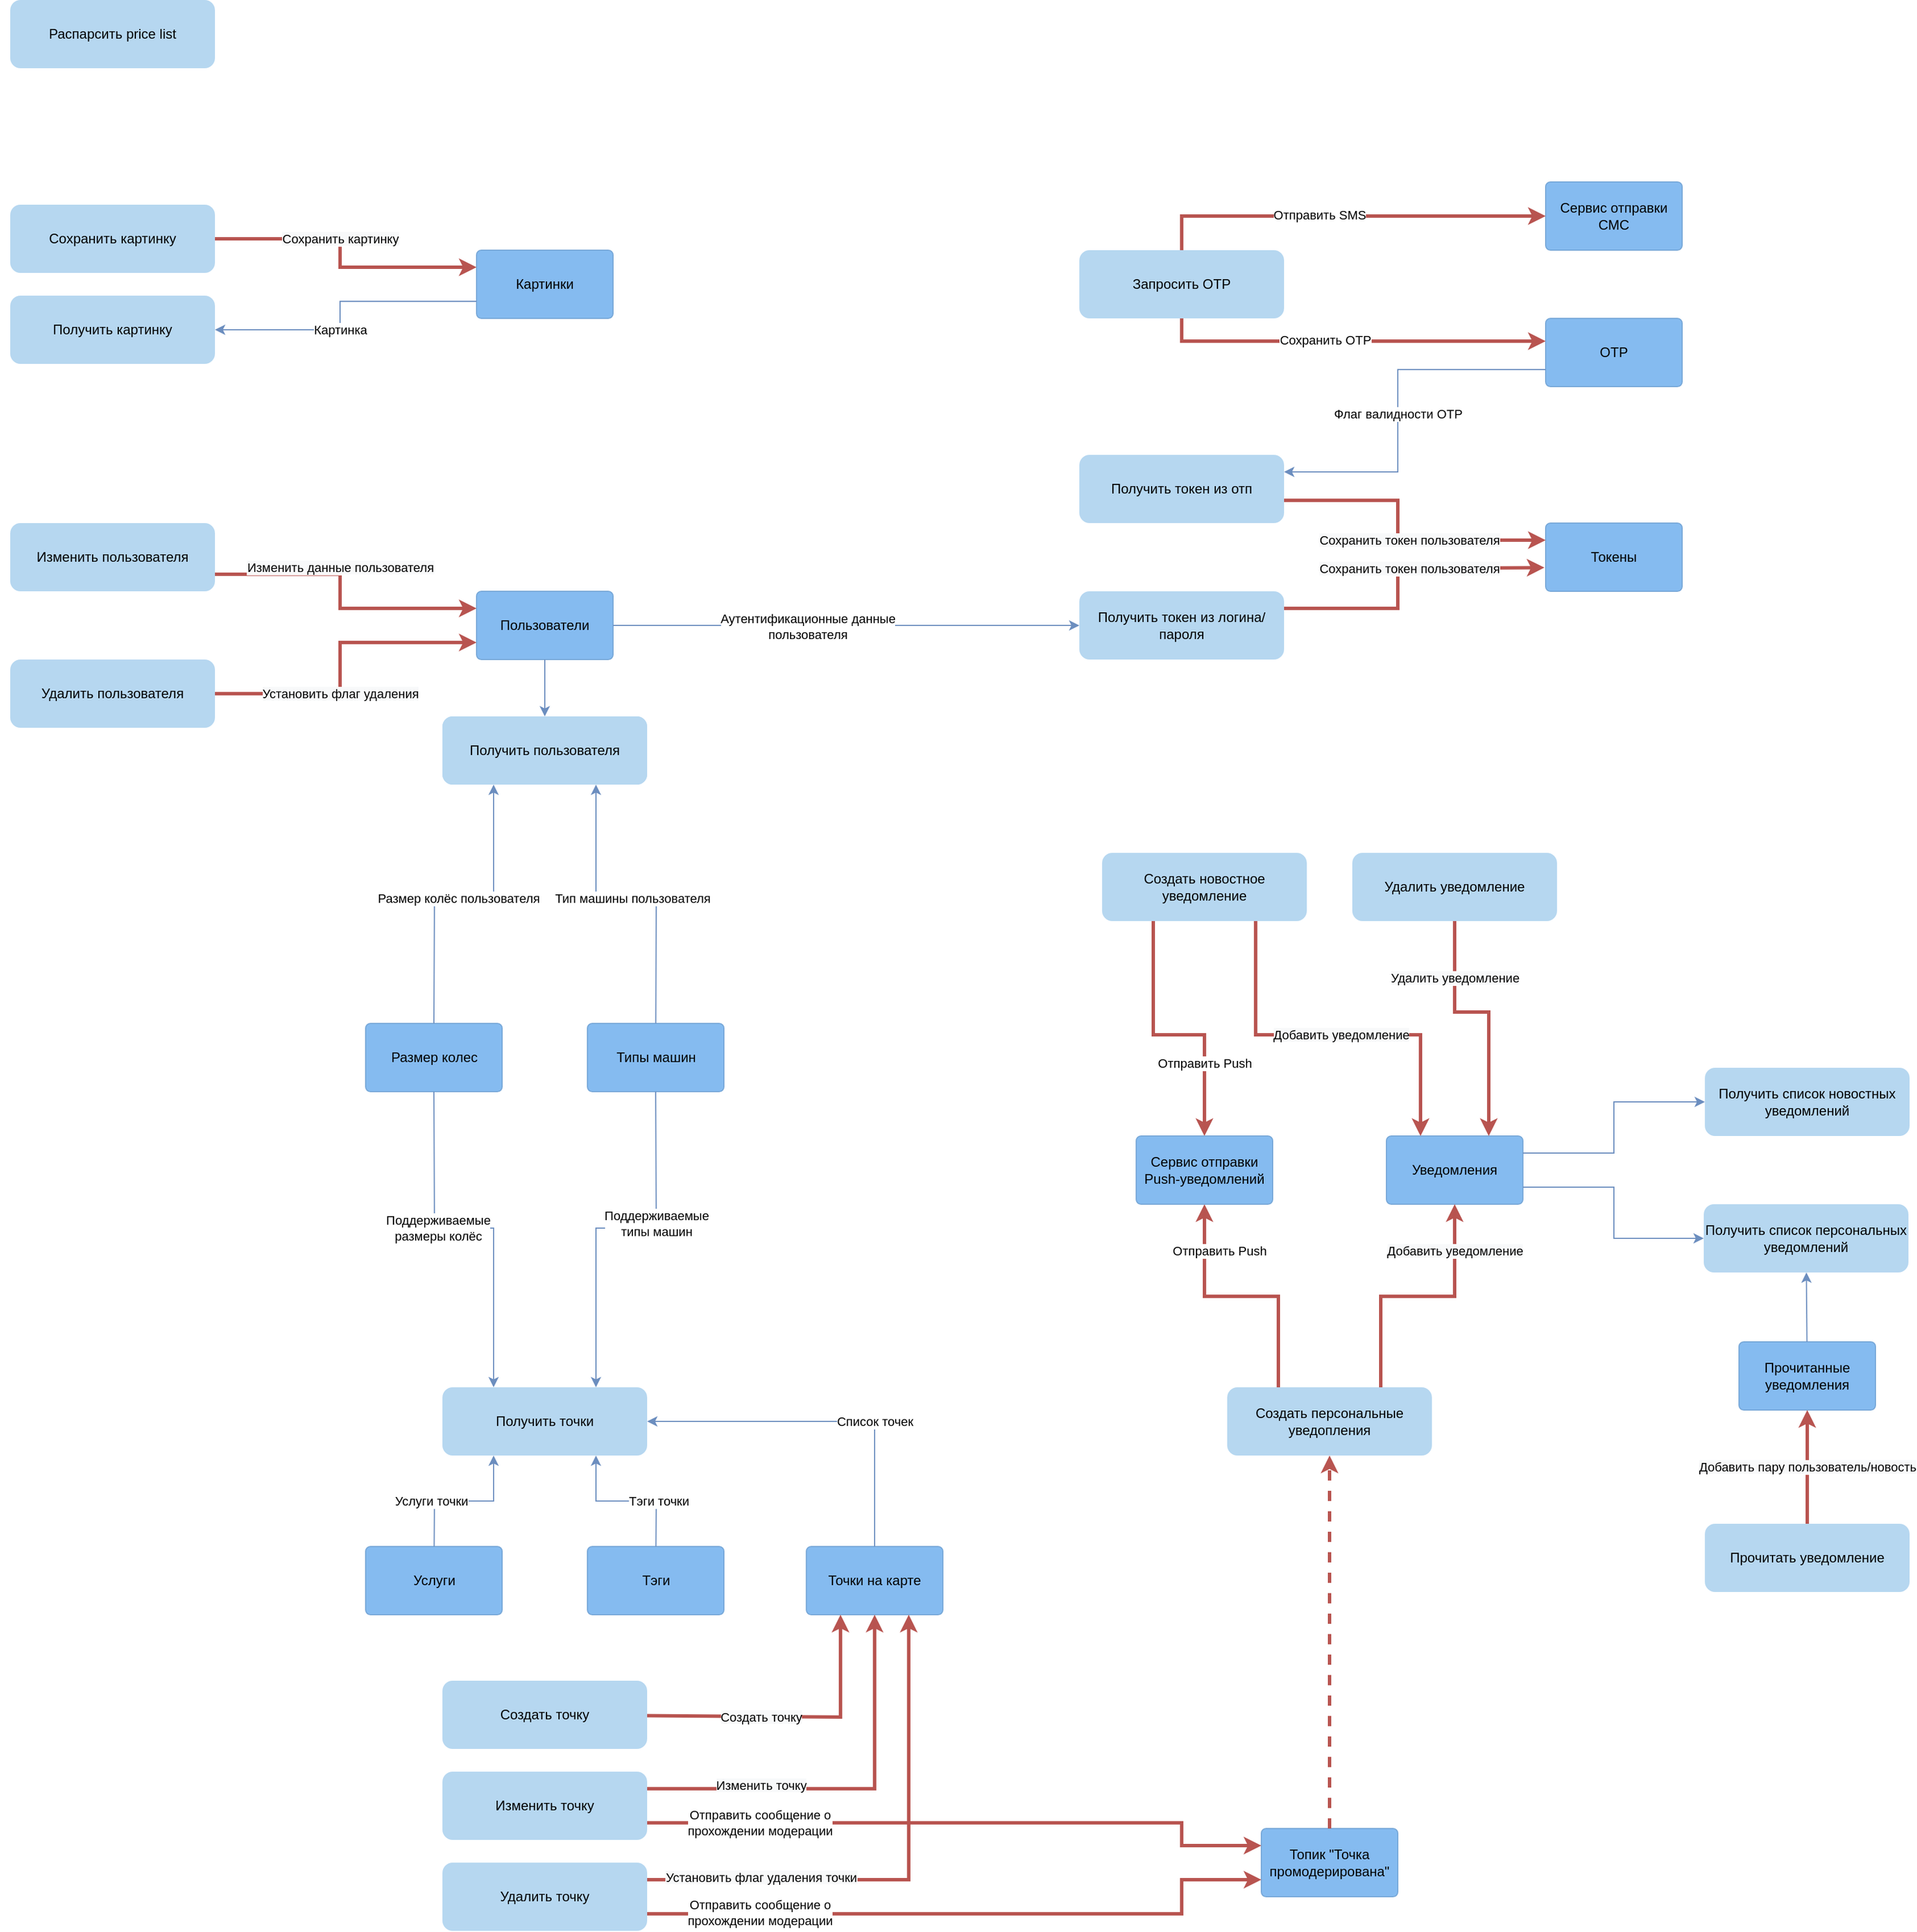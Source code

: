 <mxfile version="20.3.0" type="device"><diagram id="E7AB7ljxwLse2EsUFa52" name="Страница 1"><mxGraphModel dx="6538" dy="2740" grid="1" gridSize="10" guides="1" tooltips="1" connect="1" arrows="1" fold="1" page="1" pageScale="1" pageWidth="827" pageHeight="1169" math="0" shadow="0"><root><mxCell id="0"/><mxCell id="1" parent="0"/><mxCell id="oR07n0IeYCTaNdoqmX2g-3" value="Размер колес" style="rounded=1;whiteSpace=wrap;html=1;fillColor=#85bbf0;strokeColor=#78a8d8;fontColor=#000000;labelBackgroundColor=none;arcSize=7;" parent="1" vertex="1"><mxGeometry x="812.5" y="1540" width="120" height="60" as="geometry"/></mxCell><mxCell id="oR07n0IeYCTaNdoqmX2g-4" value="Тэги" style="rounded=1;whiteSpace=wrap;html=1;fillColor=#85bbf0;strokeColor=#78a8d8;fontColor=#000000;labelBackgroundColor=none;arcSize=7;" parent="1" vertex="1"><mxGeometry x="1007.5" y="2000" width="120" height="60" as="geometry"/></mxCell><mxCell id="oR07n0IeYCTaNdoqmX2g-5" value="Услуги" style="rounded=1;whiteSpace=wrap;html=1;fillColor=#85bbf0;strokeColor=#78a8d8;fontColor=#000000;labelBackgroundColor=none;arcSize=7;" parent="1" vertex="1"><mxGeometry x="812.5" y="2000" width="120" height="60" as="geometry"/></mxCell><mxCell id="oR07n0IeYCTaNdoqmX2g-6" value="Типы машин" style="rounded=1;whiteSpace=wrap;html=1;fillColor=#85bbf0;strokeColor=#78a8d8;fontColor=#000000;labelBackgroundColor=none;arcSize=7;" parent="1" vertex="1"><mxGeometry x="1007.5" y="1540" width="120" height="60" as="geometry"/></mxCell><mxCell id="oR07n0IeYCTaNdoqmX2g-7" value="Уведомления" style="rounded=1;whiteSpace=wrap;html=1;fillColor=#85bbf0;strokeColor=#78a8d8;fontColor=#000000;labelBackgroundColor=none;arcSize=7;" parent="1" vertex="1"><mxGeometry x="1710" y="1639" width="120" height="60" as="geometry"/></mxCell><mxCell id="oR07n0IeYCTaNdoqmX2g-8" value="Картинки" style="rounded=1;whiteSpace=wrap;html=1;fillColor=#85bbf0;strokeColor=#78a8d8;fontColor=#000000;labelBackgroundColor=none;arcSize=7;" parent="1" vertex="1"><mxGeometry x="910" y="860" width="120" height="60" as="geometry"/></mxCell><mxCell id="oR07n0IeYCTaNdoqmX2g-9" value="Токены" style="rounded=1;whiteSpace=wrap;html=1;fillColor=#85bbf0;strokeColor=#78a8d8;fontColor=#000000;labelBackgroundColor=none;arcSize=7;" parent="1" vertex="1"><mxGeometry x="1850" y="1100" width="120" height="60" as="geometry"/></mxCell><mxCell id="oR07n0IeYCTaNdoqmX2g-10" value="Пользователи" style="rounded=1;whiteSpace=wrap;html=1;fillColor=#85bbf0;strokeColor=#78a8d8;fontColor=#000000;labelBackgroundColor=none;arcSize=7;" parent="1" vertex="1"><mxGeometry x="910" y="1160" width="120" height="60" as="geometry"/></mxCell><mxCell id="oR07n0IeYCTaNdoqmX2g-11" value="OTP" style="rounded=1;whiteSpace=wrap;html=1;fillColor=#85bbf0;strokeColor=#78a8d8;fontColor=#000000;labelBackgroundColor=none;arcSize=7;" parent="1" vertex="1"><mxGeometry x="1850" y="920" width="120" height="60" as="geometry"/></mxCell><mxCell id="oR07n0IeYCTaNdoqmX2g-41" value="&lt;span style=&quot;background-color: rgb(248, 249, 250);&quot;&gt;Установить флаг удаления&lt;/span&gt;" style="edgeStyle=none;shape=connector;rounded=0;orthogonalLoop=1;jettySize=auto;html=1;labelBackgroundColor=default;fontFamily=Helvetica;fontSize=11;fontColor=default;startArrow=none;endArrow=classic;strokeColor=#b85450;strokeWidth=3;fillColor=#f8cecc;exitX=0;exitY=0.5;exitDx=0;exitDy=0;entryX=0;entryY=0.75;entryDx=0;entryDy=0;" parent="1" source="oR07n0IeYCTaNdoqmX2g-17" target="oR07n0IeYCTaNdoqmX2g-10" edge="1"><mxGeometry x="0.275" relative="1" as="geometry"><mxPoint x="910" y="1205" as="targetPoint"/><Array as="points"><mxPoint x="790" y="1250"/><mxPoint x="790" y="1205"/></Array><mxPoint x="1361" y="1060" as="sourcePoint"/><mxPoint as="offset"/></mxGeometry></mxCell><mxCell id="oR07n0IeYCTaNdoqmX2g-17" value="Удалить пользователя" style="rounded=1;whiteSpace=wrap;html=1;fillColor=#B6D7F0;strokeColor=none;fontStyle=0;" parent="1" vertex="1"><mxGeometry x="500" y="1220" width="180" height="60" as="geometry"/></mxCell><mxCell id="oR07n0IeYCTaNdoqmX2g-18" value="Получить пользователя" style="rounded=1;whiteSpace=wrap;html=1;fillColor=#B6D7F0;strokeColor=none;fontStyle=1;" parent="1" vertex="1"><mxGeometry x="880" y="1270" width="180" height="60" as="geometry"/></mxCell><mxCell id="fmg0qM_WCPE9x_QUYg8P-4" value="&lt;span style=&quot;background-color: rgb(248, 249, 250);&quot;&gt;Сохранить токен пользователя&lt;/span&gt;" style="edgeStyle=orthogonalEdgeStyle;rounded=0;orthogonalLoop=1;jettySize=auto;html=1;strokeColor=#b85450;startArrow=none;strokeWidth=3;fillColor=#f8cecc;entryX=0;entryY=0.25;entryDx=0;entryDy=0;" parent="1" source="oR07n0IeYCTaNdoqmX2g-19" target="oR07n0IeYCTaNdoqmX2g-9" edge="1"><mxGeometry x="0.091" relative="1" as="geometry"><Array as="points"><mxPoint x="1720" y="1080"/><mxPoint x="1720" y="1115"/></Array><mxPoint as="offset"/></mxGeometry></mxCell><mxCell id="oR07n0IeYCTaNdoqmX2g-19" value="Получить токен из отп" style="rounded=1;whiteSpace=wrap;html=1;fillColor=#B6D7F0;strokeColor=none;fontStyle=0;" parent="1" vertex="1"><mxGeometry x="1440" y="1040" width="180" height="60" as="geometry"/></mxCell><mxCell id="fmg0qM_WCPE9x_QUYg8P-2" style="edgeStyle=orthogonalEdgeStyle;rounded=0;orthogonalLoop=1;jettySize=auto;html=1;strokeColor=#b85450;startArrow=none;strokeWidth=3;fillColor=#f8cecc;" parent="1" source="oR07n0IeYCTaNdoqmX2g-20" target="oR07n0IeYCTaNdoqmX2g-11" edge="1"><mxGeometry relative="1" as="geometry"><Array as="points"><mxPoint x="1690" y="940"/><mxPoint x="1690" y="940"/></Array></mxGeometry></mxCell><mxCell id="fmg0qM_WCPE9x_QUYg8P-3" value="Сохранить OTP" style="edgeLabel;html=1;align=center;verticalAlign=middle;resizable=0;points=[];" parent="fmg0qM_WCPE9x_QUYg8P-2" vertex="1" connectable="0"><mxGeometry x="-0.14" y="1" relative="1" as="geometry"><mxPoint as="offset"/></mxGeometry></mxCell><mxCell id="oR07n0IeYCTaNdoqmX2g-20" value="Запросить OTP" style="rounded=1;whiteSpace=wrap;html=1;fillColor=#B6D7F0;strokeColor=none;fontStyle=0;" parent="1" vertex="1"><mxGeometry x="1440" y="860" width="180" height="60" as="geometry"/></mxCell><mxCell id="oR07n0IeYCTaNdoqmX2g-25" style="edgeStyle=none;rounded=0;orthogonalLoop=1;jettySize=auto;html=1;fillColor=#dae8fc;strokeColor=#6c8ebf;exitX=0;exitY=0.75;exitDx=0;exitDy=0;entryX=1;entryY=0.25;entryDx=0;entryDy=0;" parent="1" source="oR07n0IeYCTaNdoqmX2g-11" target="oR07n0IeYCTaNdoqmX2g-19" edge="1"><mxGeometry relative="1" as="geometry"><mxPoint x="1490" y="1140" as="targetPoint"/><mxPoint x="1870" y="1100" as="sourcePoint"/><Array as="points"><mxPoint x="1720" y="965"/><mxPoint x="1720" y="1055"/></Array></mxGeometry></mxCell><mxCell id="x7IoWIUZx5qwz-cUzkYe-13" value="Флаг валидности OTP" style="edgeLabel;html=1;align=center;verticalAlign=middle;resizable=0;points=[];fontSize=11;fontFamily=Helvetica;fontColor=default;" vertex="1" connectable="0" parent="oR07n0IeYCTaNdoqmX2g-25"><mxGeometry x="0.011" relative="1" as="geometry"><mxPoint y="7" as="offset"/></mxGeometry></mxCell><mxCell id="oR07n0IeYCTaNdoqmX2g-32" style="edgeStyle=none;shape=connector;rounded=0;orthogonalLoop=1;jettySize=auto;html=1;exitX=1;exitY=0.25;exitDx=0;exitDy=0;entryX=-0.009;entryY=0.653;entryDx=0;entryDy=0;labelBackgroundColor=default;fontFamily=Helvetica;fontSize=11;fontColor=default;startArrow=none;endArrow=classic;strokeColor=#b85450;strokeWidth=3;fillColor=#f8cecc;entryPerimeter=0;" parent="1" source="oR07n0IeYCTaNdoqmX2g-30" target="oR07n0IeYCTaNdoqmX2g-9" edge="1"><mxGeometry relative="1" as="geometry"><Array as="points"><mxPoint x="1720" y="1175"/><mxPoint x="1720" y="1140"/></Array></mxGeometry></mxCell><mxCell id="fmg0qM_WCPE9x_QUYg8P-5" value="&lt;span style=&quot;background-color: rgb(248, 249, 250);&quot;&gt;Сохранить токен пользователя&lt;/span&gt;" style="edgeLabel;html=1;align=center;verticalAlign=middle;resizable=0;points=[];" parent="oR07n0IeYCTaNdoqmX2g-32" vertex="1" connectable="0"><mxGeometry x="0.003" y="-1" relative="1" as="geometry"><mxPoint x="9" y="-3" as="offset"/></mxGeometry></mxCell><mxCell id="oR07n0IeYCTaNdoqmX2g-30" value="Получить токен из логина/пароля" style="rounded=1;whiteSpace=wrap;html=1;fillColor=#B6D7F0;strokeColor=none;fontStyle=0;" parent="1" vertex="1"><mxGeometry x="1440" y="1160" width="180" height="60" as="geometry"/></mxCell><mxCell id="oR07n0IeYCTaNdoqmX2g-31" value="Аутентификационные данные&lt;br&gt;пользователя" style="edgeStyle=none;rounded=0;orthogonalLoop=1;jettySize=auto;html=1;fillColor=#dae8fc;strokeColor=#6c8ebf;entryX=0;entryY=0.5;entryDx=0;entryDy=0;" parent="1" source="oR07n0IeYCTaNdoqmX2g-10" target="oR07n0IeYCTaNdoqmX2g-30" edge="1"><mxGeometry x="-0.168" relative="1" as="geometry"><mxPoint x="1750" y="830" as="targetPoint"/><mxPoint x="2050" y="889" as="sourcePoint"/><Array as="points"/><mxPoint y="1" as="offset"/></mxGeometry></mxCell><mxCell id="oR07n0IeYCTaNdoqmX2g-38" value="&lt;span style=&quot;color: rgb(0, 0, 0); font-family: Helvetica; font-size: 11px; font-style: normal; font-variant-ligatures: normal; font-variant-caps: normal; font-weight: 400; letter-spacing: normal; orphans: 2; text-align: center; text-indent: 0px; text-transform: none; widows: 2; word-spacing: 0px; -webkit-text-stroke-width: 0px; background-color: rgb(248, 249, 250); text-decoration-thickness: initial; text-decoration-style: initial; text-decoration-color: initial; float: none; display: inline !important;&quot;&gt;Изменить данные пользователя&lt;/span&gt;" style="edgeStyle=none;shape=connector;rounded=0;orthogonalLoop=1;jettySize=auto;html=1;entryX=0;entryY=0.25;entryDx=0;entryDy=0;labelBackgroundColor=default;fontFamily=Helvetica;fontSize=11;fontColor=default;startArrow=none;endArrow=classic;strokeColor=#b85450;strokeWidth=3;fillColor=#f8cecc;exitX=0;exitY=0.75;exitDx=0;exitDy=0;" parent="1" source="oR07n0IeYCTaNdoqmX2g-36" target="oR07n0IeYCTaNdoqmX2g-10" edge="1"><mxGeometry x="0.318" y="-5" relative="1" as="geometry"><Array as="points"><mxPoint x="790" y="1145"/><mxPoint x="790" y="1175"/></Array><mxPoint x="1341" y="985" as="sourcePoint"/><mxPoint x="5" y="-6" as="offset"/></mxGeometry></mxCell><mxCell id="oR07n0IeYCTaNdoqmX2g-36" value="Изменить пользователя" style="rounded=1;whiteSpace=wrap;html=1;fillColor=#B6D7F0;strokeColor=none;fontStyle=0;" parent="1" vertex="1"><mxGeometry x="500" y="1100" width="180" height="60" as="geometry"/></mxCell><mxCell id="oR07n0IeYCTaNdoqmX2g-37" style="edgeStyle=none;rounded=0;orthogonalLoop=1;jettySize=auto;html=1;fillColor=#dae8fc;strokeColor=#6c8ebf;exitX=0.5;exitY=1;exitDx=0;exitDy=0;entryX=0.5;entryY=0;entryDx=0;entryDy=0;" parent="1" source="oR07n0IeYCTaNdoqmX2g-10" target="oR07n0IeYCTaNdoqmX2g-18" edge="1"><mxGeometry relative="1" as="geometry"><mxPoint x="1760" y="930" as="targetPoint"/><mxPoint x="2110" y="930" as="sourcePoint"/><Array as="points"/></mxGeometry></mxCell><mxCell id="oR07n0IeYCTaNdoqmX2g-47" style="edgeStyle=none;shape=connector;rounded=0;orthogonalLoop=1;jettySize=auto;html=1;entryX=0.25;entryY=0;entryDx=0;entryDy=0;labelBackgroundColor=default;fontFamily=Helvetica;fontSize=11;fontColor=default;startArrow=none;endArrow=classic;strokeColor=#b85450;strokeWidth=3;fillColor=#f8cecc;exitX=0.75;exitY=1;exitDx=0;exitDy=0;" parent="1" source="oR07n0IeYCTaNdoqmX2g-46" edge="1" target="oR07n0IeYCTaNdoqmX2g-7"><mxGeometry relative="1" as="geometry"><mxPoint x="1717.56" y="1408.98" as="sourcePoint"/><mxPoint x="1938.0" y="1579" as="targetPoint"/><Array as="points"><mxPoint x="1595" y="1550"/><mxPoint x="1740" y="1550"/></Array></mxGeometry></mxCell><mxCell id="fmg0qM_WCPE9x_QUYg8P-9" value="&lt;span style=&quot;background-color: rgb(248, 249, 250);&quot;&gt;Добавить уведомление&lt;/span&gt;" style="edgeLabel;html=1;align=center;verticalAlign=middle;resizable=0;points=[];" parent="oR07n0IeYCTaNdoqmX2g-47" vertex="1" connectable="0"><mxGeometry x="-0.314" y="-1" relative="1" as="geometry"><mxPoint x="60" y="-1" as="offset"/></mxGeometry></mxCell><mxCell id="x7IoWIUZx5qwz-cUzkYe-4" value="Отправить Push" style="edgeStyle=orthogonalEdgeStyle;rounded=0;orthogonalLoop=1;jettySize=auto;html=1;exitX=0.25;exitY=1;exitDx=0;exitDy=0;strokeColor=#b85450;startArrow=none;strokeWidth=3;fillColor=#f8cecc;" edge="1" parent="1" source="oR07n0IeYCTaNdoqmX2g-46" target="x7IoWIUZx5qwz-cUzkYe-1"><mxGeometry x="0.449" relative="1" as="geometry"><Array as="points"><mxPoint x="1505" y="1550"/><mxPoint x="1550" y="1550"/></Array><mxPoint as="offset"/></mxGeometry></mxCell><mxCell id="oR07n0IeYCTaNdoqmX2g-46" value="Создать новостное уведомление" style="rounded=1;whiteSpace=wrap;html=1;fillColor=#B6D7F0;strokeColor=none;fontStyle=0;" parent="1" vertex="1"><mxGeometry x="1460" y="1390" width="180" height="60" as="geometry"/></mxCell><mxCell id="oR07n0IeYCTaNdoqmX2g-50" value="Получить список новостных уведомлений" style="rounded=1;whiteSpace=wrap;html=1;fillColor=#B6D7F0;strokeColor=none;fontStyle=0;" parent="1" vertex="1"><mxGeometry x="1990" y="1579" width="180" height="60" as="geometry"/></mxCell><mxCell id="oR07n0IeYCTaNdoqmX2g-51" style="edgeStyle=none;rounded=0;orthogonalLoop=1;jettySize=auto;html=1;fillColor=#dae8fc;strokeColor=#6c8ebf;exitX=1;exitY=0.25;exitDx=0;exitDy=0;entryX=0;entryY=0.5;entryDx=0;entryDy=0;" parent="1" source="oR07n0IeYCTaNdoqmX2g-7" target="oR07n0IeYCTaNdoqmX2g-50" edge="1"><mxGeometry relative="1" as="geometry"><mxPoint x="1575" y="1904" as="targetPoint"/><mxPoint x="1925" y="1824" as="sourcePoint"/><Array as="points"><mxPoint x="1910" y="1654"/><mxPoint x="1910" y="1609"/></Array></mxGeometry></mxCell><mxCell id="oR07n0IeYCTaNdoqmX2g-52" value="Прочитанные уведомления" style="rounded=1;whiteSpace=wrap;html=1;fillColor=#85bbf0;strokeColor=#78a8d8;fontColor=#000000;labelBackgroundColor=none;arcSize=7;" parent="1" vertex="1"><mxGeometry x="2020" y="1820" width="120" height="60" as="geometry"/></mxCell><mxCell id="oR07n0IeYCTaNdoqmX2g-53" value="Получить список персональных уведомлений" style="rounded=1;whiteSpace=wrap;html=1;fillColor=#B6D7F0;strokeColor=none;fontStyle=0;" parent="1" vertex="1"><mxGeometry x="1989" y="1699" width="180" height="60" as="geometry"/></mxCell><mxCell id="oR07n0IeYCTaNdoqmX2g-54" style="edgeStyle=none;rounded=0;orthogonalLoop=1;jettySize=auto;html=1;fillColor=#dae8fc;strokeColor=#6c8ebf;exitX=1;exitY=0.75;exitDx=0;exitDy=0;entryX=0;entryY=0.5;entryDx=0;entryDy=0;" parent="1" source="oR07n0IeYCTaNdoqmX2g-7" target="oR07n0IeYCTaNdoqmX2g-53" edge="1"><mxGeometry relative="1" as="geometry"><mxPoint x="509" y="1975" as="targetPoint"/><mxPoint x="859" y="1900" as="sourcePoint"/><Array as="points"><mxPoint x="1910" y="1684"/><mxPoint x="1910" y="1729"/></Array></mxGeometry></mxCell><mxCell id="oR07n0IeYCTaNdoqmX2g-55" style="edgeStyle=none;rounded=0;orthogonalLoop=1;jettySize=auto;html=1;fillColor=#dae8fc;strokeColor=#6c8ebf;" parent="1" source="oR07n0IeYCTaNdoqmX2g-52" target="oR07n0IeYCTaNdoqmX2g-53" edge="1"><mxGeometry relative="1" as="geometry"><mxPoint x="78" y="2305" as="targetPoint"/><mxPoint x="1558" y="2040" as="sourcePoint"/><Array as="points"/></mxGeometry></mxCell><mxCell id="oR07n0IeYCTaNdoqmX2g-56" value="Точки на карте" style="rounded=1;whiteSpace=wrap;html=1;fillColor=#85bbf0;strokeColor=#78a8d8;fontColor=#000000;labelBackgroundColor=none;arcSize=7;" parent="1" vertex="1"><mxGeometry x="1200" y="2000" width="120" height="60" as="geometry"/></mxCell><mxCell id="oR07n0IeYCTaNdoqmX2g-59" style="edgeStyle=none;shape=connector;rounded=0;orthogonalLoop=1;jettySize=auto;html=1;exitX=0.5;exitY=1;exitDx=0;exitDy=0;labelBackgroundColor=default;fontFamily=Helvetica;fontSize=11;fontColor=default;startArrow=none;endArrow=classic;strokeColor=#b85450;strokeWidth=3;fillColor=#f8cecc;entryX=0.75;entryY=0;entryDx=0;entryDy=0;" parent="1" source="oR07n0IeYCTaNdoqmX2g-58" target="oR07n0IeYCTaNdoqmX2g-7" edge="1"><mxGeometry relative="1" as="geometry"><Array as="points"><mxPoint x="1770" y="1530"/><mxPoint x="1800" y="1530"/></Array><mxPoint x="2029" y="1600" as="targetPoint"/></mxGeometry></mxCell><mxCell id="fmg0qM_WCPE9x_QUYg8P-10" value="&lt;span style=&quot;background-color: rgb(248, 249, 250);&quot;&gt;Удалить уведомление&lt;/span&gt;" style="edgeLabel;html=1;align=center;verticalAlign=middle;resizable=0;points=[];" parent="oR07n0IeYCTaNdoqmX2g-59" vertex="1" connectable="0"><mxGeometry x="-0.647" y="1" relative="1" as="geometry"><mxPoint x="-1" y="11" as="offset"/></mxGeometry></mxCell><mxCell id="oR07n0IeYCTaNdoqmX2g-58" value="Удалить уведомление" style="rounded=1;whiteSpace=wrap;html=1;fillColor=#B6D7F0;strokeColor=none;fontStyle=0;" parent="1" vertex="1"><mxGeometry x="1680" y="1390" width="180" height="60" as="geometry"/></mxCell><mxCell id="oR07n0IeYCTaNdoqmX2g-68" value="&lt;span style=&quot;color: rgb(0, 0, 0); font-family: Helvetica; font-size: 11px; font-style: normal; font-variant-ligatures: normal; font-variant-caps: normal; font-weight: 400; letter-spacing: normal; orphans: 2; text-align: center; text-indent: 0px; text-transform: none; widows: 2; word-spacing: 0px; -webkit-text-stroke-width: 0px; background-color: rgb(248, 249, 250); text-decoration-thickness: initial; text-decoration-style: initial; text-decoration-color: initial; float: none; display: inline !important;&quot;&gt;Добавить пару пользователь/новость&lt;/span&gt;" style="edgeStyle=none;shape=connector;rounded=0;orthogonalLoop=1;jettySize=auto;html=1;entryX=0.5;entryY=1;entryDx=0;entryDy=0;labelBackgroundColor=default;fontFamily=Helvetica;fontSize=11;fontColor=default;startArrow=none;endArrow=classic;strokeColor=#b85450;strokeWidth=3;fillColor=#f8cecc;" parent="1" source="oR07n0IeYCTaNdoqmX2g-66" target="oR07n0IeYCTaNdoqmX2g-52" edge="1"><mxGeometry relative="1" as="geometry"/></mxCell><mxCell id="oR07n0IeYCTaNdoqmX2g-66" value="Прочитать уведомление" style="rounded=1;whiteSpace=wrap;html=1;fillColor=#B6D7F0;strokeColor=none;fontStyle=0;" parent="1" vertex="1"><mxGeometry x="1990" y="1980" width="180" height="60" as="geometry"/></mxCell><mxCell id="oR07n0IeYCTaNdoqmX2g-71" value="Получить точки" style="rounded=1;whiteSpace=wrap;html=1;fillColor=#B6D7F0;strokeColor=none;fontStyle=0;" parent="1" vertex="1"><mxGeometry x="880" y="1860" width="180" height="60" as="geometry"/></mxCell><mxCell id="oR07n0IeYCTaNdoqmX2g-72" value="Список точек" style="edgeStyle=none;rounded=0;orthogonalLoop=1;jettySize=auto;html=1;fillColor=#dae8fc;strokeColor=#6c8ebf;entryX=1;entryY=0.5;entryDx=0;entryDy=0;" parent="1" source="oR07n0IeYCTaNdoqmX2g-56" target="oR07n0IeYCTaNdoqmX2g-71" edge="1"><mxGeometry x="-0.29" relative="1" as="geometry"><mxPoint x="1070" y="1830" as="targetPoint"/><mxPoint x="1420" y="1750" as="sourcePoint"/><Array as="points"><mxPoint x="1260" y="1890"/></Array><mxPoint as="offset"/></mxGeometry></mxCell><mxCell id="oR07n0IeYCTaNdoqmX2g-74" value="Поддерживаемые&lt;br&gt;типы машин" style="edgeStyle=none;rounded=0;orthogonalLoop=1;jettySize=auto;html=1;fillColor=#dae8fc;strokeColor=#6c8ebf;exitX=0.5;exitY=1;exitDx=0;exitDy=0;entryX=0.75;entryY=0;entryDx=0;entryDy=0;" parent="1" source="oR07n0IeYCTaNdoqmX2g-6" target="oR07n0IeYCTaNdoqmX2g-71" edge="1"><mxGeometry x="-0.257" relative="1" as="geometry"><mxPoint x="1020" y="2020" as="targetPoint"/><mxPoint x="1370" y="1940" as="sourcePoint"/><Array as="points"><mxPoint x="1068" y="1720"/><mxPoint x="1015" y="1720"/></Array><mxPoint as="offset"/></mxGeometry></mxCell><mxCell id="oR07n0IeYCTaNdoqmX2g-78" value="Тип машины пользователя" style="edgeStyle=none;rounded=0;orthogonalLoop=1;jettySize=auto;html=1;fillColor=#dae8fc;strokeColor=#6c8ebf;entryX=0.75;entryY=1;entryDx=0;entryDy=0;" parent="1" source="oR07n0IeYCTaNdoqmX2g-6" target="oR07n0IeYCTaNdoqmX2g-18" edge="1"><mxGeometry relative="1" as="geometry"><mxPoint x="1070" y="1910" as="targetPoint"/><mxPoint x="1420" y="1830" as="sourcePoint"/><Array as="points"><mxPoint x="1068" y="1430"/><mxPoint x="1015" y="1430"/></Array></mxGeometry></mxCell><mxCell id="oR07n0IeYCTaNdoqmX2g-79" value="Размер колёс пользователя" style="edgeStyle=none;rounded=0;orthogonalLoop=1;jettySize=auto;html=1;fillColor=#dae8fc;strokeColor=#6c8ebf;exitX=0.5;exitY=0;exitDx=0;exitDy=0;entryX=0.25;entryY=1;entryDx=0;entryDy=0;" parent="1" source="oR07n0IeYCTaNdoqmX2g-3" target="oR07n0IeYCTaNdoqmX2g-18" edge="1"><mxGeometry relative="1" as="geometry"><mxPoint x="890" y="1210" as="targetPoint"/><mxPoint x="720" y="1285" as="sourcePoint"/><Array as="points"><mxPoint x="873" y="1430"/><mxPoint x="925" y="1430"/></Array></mxGeometry></mxCell><mxCell id="oR07n0IeYCTaNdoqmX2g-80" value="Услуги точки" style="edgeStyle=none;rounded=0;orthogonalLoop=1;jettySize=auto;html=1;fillColor=#dae8fc;strokeColor=#6c8ebf;entryX=0.25;entryY=1;entryDx=0;entryDy=0;" parent="1" source="oR07n0IeYCTaNdoqmX2g-5" target="oR07n0IeYCTaNdoqmX2g-71" edge="1"><mxGeometry x="-0.394" y="3" relative="1" as="geometry"><mxPoint x="640" y="1600" as="targetPoint"/><mxPoint x="470" y="1600" as="sourcePoint"/><Array as="points"><mxPoint x="873" y="1960"/><mxPoint x="925" y="1960"/></Array><mxPoint x="-3" y="3" as="offset"/></mxGeometry></mxCell><mxCell id="oR07n0IeYCTaNdoqmX2g-81" value="Поддерживаемые&lt;br&gt;размеры колёс" style="edgeStyle=none;rounded=0;orthogonalLoop=1;jettySize=auto;html=1;fillColor=#dae8fc;strokeColor=#6c8ebf;exitX=0.5;exitY=1;exitDx=0;exitDy=0;entryX=0.25;entryY=0;entryDx=0;entryDy=0;" parent="1" source="oR07n0IeYCTaNdoqmX2g-3" target="oR07n0IeYCTaNdoqmX2g-71" edge="1"><mxGeometry x="-0.211" relative="1" as="geometry"><mxPoint x="900" y="1220" as="targetPoint"/><mxPoint x="730" y="1220" as="sourcePoint"/><Array as="points"><mxPoint x="873" y="1720"/><mxPoint x="925" y="1720"/></Array><mxPoint as="offset"/></mxGeometry></mxCell><mxCell id="oR07n0IeYCTaNdoqmX2g-82" value="Тэги точки" style="edgeStyle=none;rounded=0;orthogonalLoop=1;jettySize=auto;html=1;fillColor=#dae8fc;strokeColor=#6c8ebf;entryX=0.75;entryY=1;entryDx=0;entryDy=0;" parent="1" source="oR07n0IeYCTaNdoqmX2g-4" target="oR07n0IeYCTaNdoqmX2g-71" edge="1"><mxGeometry x="-0.399" y="-2" relative="1" as="geometry"><mxPoint x="910" y="1230" as="targetPoint"/><mxPoint x="740" y="1230" as="sourcePoint"/><Array as="points"><mxPoint x="1068" y="1960"/><mxPoint x="1015" y="1960"/></Array><mxPoint x="2" y="2" as="offset"/></mxGeometry></mxCell><mxCell id="oR07n0IeYCTaNdoqmX2g-84" value="&lt;span style=&quot;color: rgb(0, 0, 0); font-family: Helvetica; font-size: 11px; font-style: normal; font-variant-ligatures: normal; font-variant-caps: normal; font-weight: 400; letter-spacing: normal; orphans: 2; text-align: center; text-indent: 0px; text-transform: none; widows: 2; word-spacing: 0px; -webkit-text-stroke-width: 0px; background-color: rgb(248, 249, 250); text-decoration-thickness: initial; text-decoration-style: initial; text-decoration-color: initial; float: none; display: inline !important;&quot;&gt;Создать точку&lt;/span&gt;" style="edgeStyle=none;shape=connector;rounded=0;orthogonalLoop=1;jettySize=auto;html=1;entryX=0.25;entryY=1;entryDx=0;entryDy=0;labelBackgroundColor=default;fontFamily=Helvetica;fontSize=11;fontColor=default;startArrow=none;endArrow=classic;strokeColor=#b85450;strokeWidth=3;fillColor=#f8cecc;" parent="1" source="oR07n0IeYCTaNdoqmX2g-83" target="oR07n0IeYCTaNdoqmX2g-56" edge="1"><mxGeometry x="-0.231" y="-1" relative="1" as="geometry"><Array as="points"><mxPoint x="1230" y="2150"/></Array><mxPoint x="1320" y="1980" as="sourcePoint"/><mxPoint as="offset"/></mxGeometry></mxCell><mxCell id="oR07n0IeYCTaNdoqmX2g-83" value="Создать точку" style="rounded=1;whiteSpace=wrap;html=1;fillColor=#B6D7F0;strokeColor=none;fontStyle=0;" parent="1" vertex="1"><mxGeometry x="880" y="2118" width="180" height="60" as="geometry"/></mxCell><mxCell id="oR07n0IeYCTaNdoqmX2g-88" style="edgeStyle=none;shape=connector;rounded=0;orthogonalLoop=1;jettySize=auto;html=1;exitX=1;exitY=0.25;exitDx=0;exitDy=0;entryX=0.5;entryY=1;entryDx=0;entryDy=0;labelBackgroundColor=default;fontFamily=Helvetica;fontSize=11;fontColor=default;startArrow=none;endArrow=classic;strokeColor=#b85450;strokeWidth=3;fillColor=#f8cecc;" parent="1" source="oR07n0IeYCTaNdoqmX2g-87" target="oR07n0IeYCTaNdoqmX2g-56" edge="1"><mxGeometry relative="1" as="geometry"><Array as="points"><mxPoint x="1260" y="2213"/></Array><mxPoint x="1340" y="2060" as="sourcePoint"/></mxGeometry></mxCell><mxCell id="fmg0qM_WCPE9x_QUYg8P-7" value="&lt;span style=&quot;background-color: rgb(248, 249, 250);&quot;&gt;Изменить точку&lt;/span&gt;" style="edgeLabel;html=1;align=center;verticalAlign=middle;resizable=0;points=[];" parent="oR07n0IeYCTaNdoqmX2g-88" vertex="1" connectable="0"><mxGeometry x="-0.592" y="-1" relative="1" as="geometry"><mxPoint x="28" y="-4" as="offset"/></mxGeometry></mxCell><mxCell id="oR07n0IeYCTaNdoqmX2g-87" value="Изменить точку" style="rounded=1;whiteSpace=wrap;html=1;fillColor=#B6D7F0;strokeColor=none;fontStyle=0;" parent="1" vertex="1"><mxGeometry x="880" y="2198" width="180" height="60" as="geometry"/></mxCell><mxCell id="oR07n0IeYCTaNdoqmX2g-97" value="Топик &quot;Точка промодерирована&quot;" style="rounded=1;whiteSpace=wrap;html=1;fillColor=#85bbf0;strokeColor=#78a8d8;fontColor=#000000;labelBackgroundColor=none;arcSize=7;" parent="1" vertex="1"><mxGeometry x="1600" y="2248" width="120" height="60" as="geometry"/></mxCell><mxCell id="oR07n0IeYCTaNdoqmX2g-99" value="" style="endArrow=classic;html=1;rounded=0;labelBackgroundColor=default;fontFamily=Helvetica;fontSize=11;fontColor=default;strokeColor=#b85450;strokeWidth=3;fillColor=#f8cecc;shape=connector;entryX=0;entryY=0.25;entryDx=0;entryDy=0;exitX=1;exitY=0.75;exitDx=0;exitDy=0;" parent="1" source="oR07n0IeYCTaNdoqmX2g-87" target="oR07n0IeYCTaNdoqmX2g-97" edge="1"><mxGeometry width="50" height="50" relative="1" as="geometry"><mxPoint x="1520" y="2228" as="sourcePoint"/><mxPoint x="1670" y="2198" as="targetPoint"/><Array as="points"><mxPoint x="1530" y="2243"/><mxPoint x="1530" y="2263"/></Array></mxGeometry></mxCell><mxCell id="x7IoWIUZx5qwz-cUzkYe-15" value="Отправить сообщение о&lt;br&gt;прохождении модерации" style="edgeLabel;html=1;align=center;verticalAlign=middle;resizable=0;points=[];fontSize=11;fontFamily=Helvetica;fontColor=default;" vertex="1" connectable="0" parent="oR07n0IeYCTaNdoqmX2g-99"><mxGeometry x="-0.646" y="1" relative="1" as="geometry"><mxPoint y="1" as="offset"/></mxGeometry></mxCell><mxCell id="oR07n0IeYCTaNdoqmX2g-101" style="edgeStyle=orthogonalEdgeStyle;orthogonalLoop=1;jettySize=auto;html=1;startArrow=none;startFill=0;strokeColor=#B85450;strokeWidth=3;dashed=1;fillColor=#f8cecc;" parent="1" source="oR07n0IeYCTaNdoqmX2g-97" target="oR07n0IeYCTaNdoqmX2g-103" edge="1"><mxGeometry relative="1" as="geometry"><mxPoint x="2200" y="1830" as="targetPoint"/><mxPoint x="2020" y="1770.043" as="sourcePoint"/><Array as="points"><mxPoint x="1660" y="2010"/><mxPoint x="1660" y="2010"/></Array></mxGeometry></mxCell><mxCell id="oR07n0IeYCTaNdoqmX2g-104" style="edgeStyle=none;shape=connector;rounded=0;orthogonalLoop=1;jettySize=auto;html=1;entryX=0.5;entryY=1;entryDx=0;entryDy=0;labelBackgroundColor=default;fontFamily=Helvetica;fontSize=11;fontColor=default;startArrow=none;endArrow=classic;strokeColor=#b85450;strokeWidth=3;fillColor=#f8cecc;exitX=0.75;exitY=0;exitDx=0;exitDy=0;" parent="1" source="oR07n0IeYCTaNdoqmX2g-103" target="oR07n0IeYCTaNdoqmX2g-7" edge="1"><mxGeometry relative="1" as="geometry"><Array as="points"><mxPoint x="1705" y="1780"/><mxPoint x="1770" y="1780"/></Array></mxGeometry></mxCell><mxCell id="fmg0qM_WCPE9x_QUYg8P-12" value="&lt;span style=&quot;background-color: rgb(248, 249, 250);&quot;&gt;Добавить уведомление&lt;/span&gt;" style="edgeLabel;html=1;align=center;verticalAlign=middle;resizable=0;points=[];" parent="oR07n0IeYCTaNdoqmX2g-104" vertex="1" connectable="0"><mxGeometry x="-0.552" y="-3" relative="1" as="geometry"><mxPoint x="62" y="-70" as="offset"/></mxGeometry></mxCell><mxCell id="x7IoWIUZx5qwz-cUzkYe-2" style="edgeStyle=orthogonalEdgeStyle;rounded=0;orthogonalLoop=1;jettySize=auto;html=1;exitX=0.25;exitY=0;exitDx=0;exitDy=0;strokeColor=#b85450;startArrow=none;strokeWidth=3;fillColor=#f8cecc;" edge="1" parent="1" source="oR07n0IeYCTaNdoqmX2g-103" target="x7IoWIUZx5qwz-cUzkYe-1"><mxGeometry relative="1" as="geometry"><Array as="points"><mxPoint x="1615" y="1780"/><mxPoint x="1550" y="1780"/></Array></mxGeometry></mxCell><mxCell id="x7IoWIUZx5qwz-cUzkYe-3" value="Отправить Push" style="edgeLabel;html=1;align=center;verticalAlign=middle;resizable=0;points=[];" vertex="1" connectable="0" parent="x7IoWIUZx5qwz-cUzkYe-2"><mxGeometry x="-0.203" y="-1" relative="1" as="geometry"><mxPoint x="-42" y="-39" as="offset"/></mxGeometry></mxCell><mxCell id="oR07n0IeYCTaNdoqmX2g-103" value="Создать персональные уведопления" style="rounded=1;whiteSpace=wrap;html=1;fillColor=#B6D7F0;strokeColor=none;fontStyle=0;" parent="1" vertex="1"><mxGeometry x="1570" y="1860" width="180" height="60" as="geometry"/></mxCell><mxCell id="oR07n0IeYCTaNdoqmX2g-108" style="edgeStyle=none;shape=connector;rounded=0;orthogonalLoop=1;jettySize=auto;html=1;entryX=0;entryY=0.75;entryDx=0;entryDy=0;labelBackgroundColor=default;fontFamily=Helvetica;fontSize=11;fontColor=default;startArrow=none;endArrow=classic;strokeColor=#b85450;strokeWidth=3;fillColor=#f8cecc;exitX=1;exitY=0.75;exitDx=0;exitDy=0;" parent="1" source="oR07n0IeYCTaNdoqmX2g-107" target="oR07n0IeYCTaNdoqmX2g-97" edge="1"><mxGeometry relative="1" as="geometry"><mxPoint x="1470" y="2308" as="sourcePoint"/><Array as="points"><mxPoint x="1530" y="2323"/><mxPoint x="1530" y="2293"/></Array></mxGeometry></mxCell><mxCell id="x7IoWIUZx5qwz-cUzkYe-16" value="Отправить сообщение о&lt;br&gt;прохождении модерации" style="edgeLabel;html=1;align=center;verticalAlign=middle;resizable=0;points=[];fontSize=11;fontFamily=Helvetica;fontColor=default;" vertex="1" connectable="0" parent="oR07n0IeYCTaNdoqmX2g-108"><mxGeometry x="-0.653" y="1" relative="1" as="geometry"><mxPoint as="offset"/></mxGeometry></mxCell><mxCell id="oR07n0IeYCTaNdoqmX2g-109" style="edgeStyle=none;shape=connector;rounded=0;orthogonalLoop=1;jettySize=auto;html=1;exitX=1;exitY=0.25;exitDx=0;exitDy=0;entryX=0.75;entryY=1;entryDx=0;entryDy=0;labelBackgroundColor=default;fontFamily=Helvetica;fontSize=11;fontColor=default;startArrow=none;endArrow=classic;strokeColor=#b85450;strokeWidth=3;fillColor=#f8cecc;" parent="1" source="oR07n0IeYCTaNdoqmX2g-107" target="oR07n0IeYCTaNdoqmX2g-56" edge="1"><mxGeometry relative="1" as="geometry"><Array as="points"><mxPoint x="1290" y="2293"/></Array></mxGeometry></mxCell><mxCell id="fmg0qM_WCPE9x_QUYg8P-8" value="&lt;span style=&quot;background-color: rgb(248, 249, 250);&quot;&gt;Установить флаг удаления точки&lt;/span&gt;" style="edgeLabel;html=1;align=center;verticalAlign=middle;resizable=0;points=[];" parent="oR07n0IeYCTaNdoqmX2g-109" vertex="1" connectable="0"><mxGeometry x="-0.319" y="2" relative="1" as="geometry"><mxPoint x="-58" as="offset"/></mxGeometry></mxCell><mxCell id="oR07n0IeYCTaNdoqmX2g-107" value="Удалить точку" style="rounded=1;whiteSpace=wrap;html=1;fillColor=#B6D7F0;strokeColor=none;fontStyle=0;" parent="1" vertex="1"><mxGeometry x="880" y="2278" width="180" height="60" as="geometry"/></mxCell><mxCell id="oR07n0IeYCTaNdoqmX2g-117" style="edgeStyle=none;shape=connector;rounded=0;orthogonalLoop=1;jettySize=auto;html=1;exitX=1;exitY=0.5;exitDx=0;exitDy=0;entryX=0;entryY=0.25;entryDx=0;entryDy=0;labelBackgroundColor=default;fontFamily=Helvetica;fontSize=11;fontColor=default;startArrow=none;endArrow=classic;startSize=6;endSize=6;strokeColor=#b85450;strokeWidth=3;fillColor=#000000;gradientColor=none;" parent="1" source="oR07n0IeYCTaNdoqmX2g-115" target="oR07n0IeYCTaNdoqmX2g-8" edge="1"><mxGeometry relative="1" as="geometry"><mxPoint x="890" y="850" as="sourcePoint"/><Array as="points"><mxPoint x="790" y="850"/><mxPoint x="790" y="875"/></Array></mxGeometry></mxCell><mxCell id="fmg0qM_WCPE9x_QUYg8P-6" value="&lt;span style=&quot;background-color: rgb(248, 249, 250);&quot;&gt;Сохранить картинку&lt;/span&gt;" style="edgeLabel;html=1;align=center;verticalAlign=middle;resizable=0;points=[];" parent="oR07n0IeYCTaNdoqmX2g-117" vertex="1" connectable="0"><mxGeometry x="-0.208" y="1" relative="1" as="geometry"><mxPoint x="9" y="1" as="offset"/></mxGeometry></mxCell><mxCell id="oR07n0IeYCTaNdoqmX2g-115" value="Сохранить картинку" style="rounded=1;whiteSpace=wrap;html=1;fillColor=#B6D7F0;strokeColor=none;fontStyle=0;" parent="1" vertex="1"><mxGeometry x="500" y="820" width="180" height="60" as="geometry"/></mxCell><mxCell id="oR07n0IeYCTaNdoqmX2g-116" value="Получить картинку" style="rounded=1;whiteSpace=wrap;html=1;fillColor=#B6D7F0;strokeColor=none;fontStyle=0;" parent="1" vertex="1"><mxGeometry x="500" y="900" width="180" height="60" as="geometry"/></mxCell><mxCell id="oR07n0IeYCTaNdoqmX2g-118" value="Картинка" style="edgeStyle=none;rounded=0;orthogonalLoop=1;jettySize=auto;html=1;fillColor=#dae8fc;strokeColor=#6c8ebf;exitX=0;exitY=0.75;exitDx=0;exitDy=0;entryX=1;entryY=0.5;entryDx=0;entryDy=0;" parent="1" source="oR07n0IeYCTaNdoqmX2g-8" target="oR07n0IeYCTaNdoqmX2g-116" edge="1"><mxGeometry x="0.137" relative="1" as="geometry"><mxPoint x="686" y="1060" as="targetPoint"/><mxPoint x="1036" y="980" as="sourcePoint"/><Array as="points"><mxPoint x="790" y="905"/><mxPoint x="790" y="930"/></Array><mxPoint as="offset"/></mxGeometry></mxCell><mxCell id="oR07n0IeYCTaNdoqmX2g-121" value="Распарсить price list" style="rounded=1;whiteSpace=wrap;html=1;fillColor=#B6D7F0;strokeColor=none;fontStyle=0;" parent="1" vertex="1"><mxGeometry x="500" y="640" width="180" height="60" as="geometry"/></mxCell><mxCell id="x7IoWIUZx5qwz-cUzkYe-1" value="Сервис отправки Push-уведомлений" style="rounded=1;whiteSpace=wrap;html=1;fillColor=#85bbf0;strokeColor=#78a8d8;fontColor=#000000;labelBackgroundColor=none;arcSize=7;" vertex="1" parent="1"><mxGeometry x="1490" y="1639" width="120" height="60" as="geometry"/></mxCell><mxCell id="x7IoWIUZx5qwz-cUzkYe-5" value="Сервис отправки СМС" style="rounded=1;whiteSpace=wrap;html=1;fillColor=#85bbf0;strokeColor=#78a8d8;fontColor=#000000;labelBackgroundColor=none;arcSize=7;" vertex="1" parent="1"><mxGeometry x="1850" y="800" width="120" height="60" as="geometry"/></mxCell><mxCell id="x7IoWIUZx5qwz-cUzkYe-6" style="edgeStyle=orthogonalEdgeStyle;rounded=0;orthogonalLoop=1;jettySize=auto;html=1;strokeColor=#b85450;startArrow=none;strokeWidth=3;fillColor=#f8cecc;exitX=0.5;exitY=0;exitDx=0;exitDy=0;" edge="1" parent="1" source="oR07n0IeYCTaNdoqmX2g-20" target="x7IoWIUZx5qwz-cUzkYe-5"><mxGeometry relative="1" as="geometry"><Array as="points"><mxPoint x="1530" y="830"/></Array><mxPoint x="1510" y="810" as="sourcePoint"/><mxPoint x="1990.0" y="950.059" as="targetPoint"/></mxGeometry></mxCell><mxCell id="x7IoWIUZx5qwz-cUzkYe-7" value="Отправить SMS" style="edgeLabel;html=1;align=center;verticalAlign=middle;resizable=0;points=[];" vertex="1" connectable="0" parent="x7IoWIUZx5qwz-cUzkYe-6"><mxGeometry x="-0.14" y="1" relative="1" as="geometry"><mxPoint as="offset"/></mxGeometry></mxCell><mxCell id="x7IoWIUZx5qwz-cUzkYe-12" value="Получить пользователя" style="rounded=1;whiteSpace=wrap;html=1;fillColor=#B6D7F0;strokeColor=none;fontStyle=0;" vertex="1" parent="1"><mxGeometry x="880" y="1270" width="180" height="60" as="geometry"/></mxCell></root></mxGraphModel></diagram></mxfile>